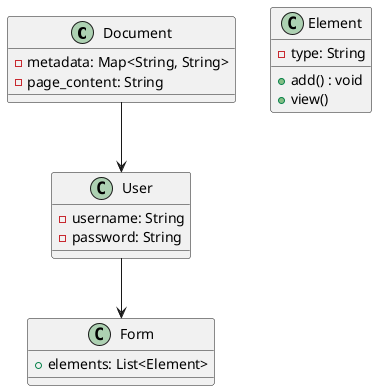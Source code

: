 @startuml
class Document {
    - metadata: Map<String, String>
    - page_content: String
}

class Form {
    + elements: List<Element>
}

class Element {
    - type: String
    + add() : void
    + view()
}

class User {
    - username: String
    - password: String
}
Document --> User
User --> Form

@enduml